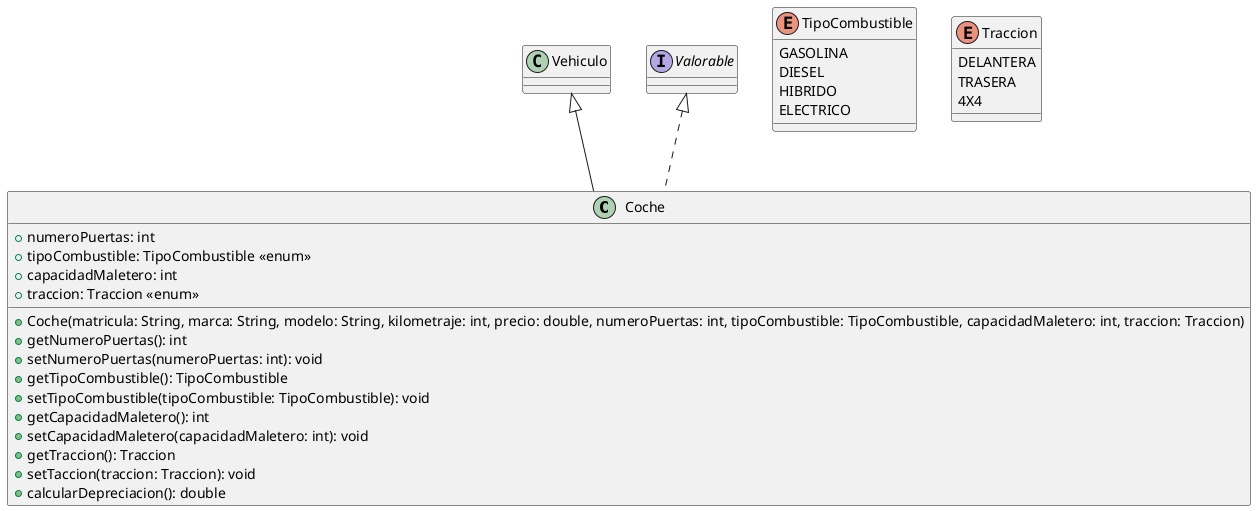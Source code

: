 @startuml
class Coche extends Vehiculo implements Valorable {
  + numeroPuertas: int
  + tipoCombustible: TipoCombustible <<enum>>
  + capacidadMaletero: int
  + traccion: Traccion <<enum>>
  + Coche(matricula: String, marca: String, modelo: String, kilometraje: int, precio: double, numeroPuertas: int, tipoCombustible: TipoCombustible, capacidadMaletero: int, traccion: Traccion)
  + getNumeroPuertas(): int
  + setNumeroPuertas(numeroPuertas: int): void
  + getTipoCombustible(): TipoCombustible
  + setTipoCombustible(tipoCombustible: TipoCombustible): void
  + getCapacidadMaletero(): int
  + setCapacidadMaletero(capacidadMaletero: int): void
  + getTraccion(): Traccion
  + setTaccion(traccion: Traccion): void
  + calcularDepreciacion(): double
}

enum TipoCombustible {
  GASOLINA
  DIESEL
  HIBRIDO
  ELECTRICO
}

enum Traccion {
  DELANTERA
  TRASERA
  4X4
}
@enduml
